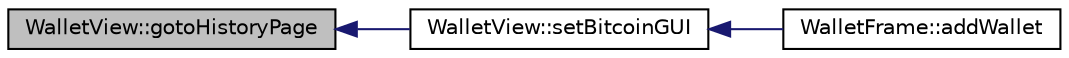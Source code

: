 digraph "WalletView::gotoHistoryPage"
{
  edge [fontname="Helvetica",fontsize="10",labelfontname="Helvetica",labelfontsize="10"];
  node [fontname="Helvetica",fontsize="10",shape=record];
  rankdir="LR";
  Node42 [label="WalletView::gotoHistoryPage",height=0.2,width=0.4,color="black", fillcolor="grey75", style="filled", fontcolor="black"];
  Node42 -> Node43 [dir="back",color="midnightblue",fontsize="10",style="solid",fontname="Helvetica"];
  Node43 [label="WalletView::setBitcoinGUI",height=0.2,width=0.4,color="black", fillcolor="white", style="filled",URL="$class_wallet_view.html#a4405b0cf33d31ea663cb1e5047ae1d97"];
  Node43 -> Node44 [dir="back",color="midnightblue",fontsize="10",style="solid",fontname="Helvetica"];
  Node44 [label="WalletFrame::addWallet",height=0.2,width=0.4,color="black", fillcolor="white", style="filled",URL="$class_wallet_frame.html#aa199c3f27654199d84c365cf86167d86"];
}
